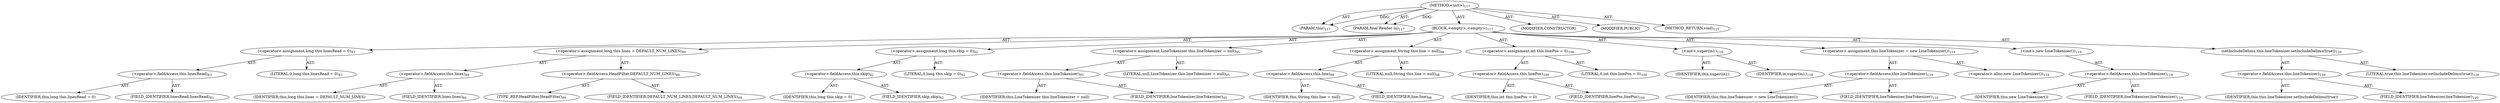 digraph "&lt;init&gt;" {  
"111669149697" [label = <(METHOD,&lt;init&gt;)<SUB>117</SUB>> ]
"115964116998" [label = <(PARAM,this)<SUB>117</SUB>> ]
"115964116999" [label = <(PARAM,final Reader in)<SUB>117</SUB>> ]
"25769803777" [label = <(BLOCK,&lt;empty&gt;,&lt;empty&gt;)<SUB>117</SUB>> ]
"30064771087" [label = <(&lt;operator&gt;.assignment,long this.linesRead = 0)<SUB>83</SUB>> ]
"30064771088" [label = <(&lt;operator&gt;.fieldAccess,this.linesRead)<SUB>83</SUB>> ]
"68719476754" [label = <(IDENTIFIER,this,long this.linesRead = 0)> ]
"55834574855" [label = <(FIELD_IDENTIFIER,linesRead,linesRead)<SUB>83</SUB>> ]
"90194313221" [label = <(LITERAL,0,long this.linesRead = 0)<SUB>83</SUB>> ]
"30064771089" [label = <(&lt;operator&gt;.assignment,long this.lines = DEFAULT_NUM_LINES)<SUB>89</SUB>> ]
"30064771090" [label = <(&lt;operator&gt;.fieldAccess,this.lines)<SUB>89</SUB>> ]
"68719476755" [label = <(IDENTIFIER,this,long this.lines = DEFAULT_NUM_LINES)> ]
"55834574856" [label = <(FIELD_IDENTIFIER,lines,lines)<SUB>89</SUB>> ]
"30064771091" [label = <(&lt;operator&gt;.fieldAccess,HeadFilter.DEFAULT_NUM_LINES)<SUB>89</SUB>> ]
"180388626433" [label = <(TYPE_REF,HeadFilter,HeadFilter)<SUB>89</SUB>> ]
"55834574857" [label = <(FIELD_IDENTIFIER,DEFAULT_NUM_LINES,DEFAULT_NUM_LINES)<SUB>89</SUB>> ]
"30064771092" [label = <(&lt;operator&gt;.assignment,long this.skip = 0)<SUB>92</SUB>> ]
"30064771093" [label = <(&lt;operator&gt;.fieldAccess,this.skip)<SUB>92</SUB>> ]
"68719476756" [label = <(IDENTIFIER,this,long this.skip = 0)> ]
"55834574858" [label = <(FIELD_IDENTIFIER,skip,skip)<SUB>92</SUB>> ]
"90194313222" [label = <(LITERAL,0,long this.skip = 0)<SUB>92</SUB>> ]
"30064771094" [label = <(&lt;operator&gt;.assignment,LineTokenizer this.lineTokenizer = null)<SUB>95</SUB>> ]
"30064771095" [label = <(&lt;operator&gt;.fieldAccess,this.lineTokenizer)<SUB>95</SUB>> ]
"68719476757" [label = <(IDENTIFIER,this,LineTokenizer this.lineTokenizer = null)> ]
"55834574859" [label = <(FIELD_IDENTIFIER,lineTokenizer,lineTokenizer)<SUB>95</SUB>> ]
"90194313223" [label = <(LITERAL,null,LineTokenizer this.lineTokenizer = null)<SUB>95</SUB>> ]
"30064771096" [label = <(&lt;operator&gt;.assignment,String this.line = null)<SUB>98</SUB>> ]
"30064771097" [label = <(&lt;operator&gt;.fieldAccess,this.line)<SUB>98</SUB>> ]
"68719476758" [label = <(IDENTIFIER,this,String this.line = null)> ]
"55834574860" [label = <(FIELD_IDENTIFIER,line,line)<SUB>98</SUB>> ]
"90194313224" [label = <(LITERAL,null,String this.line = null)<SUB>98</SUB>> ]
"30064771098" [label = <(&lt;operator&gt;.assignment,int this.linePos = 0)<SUB>100</SUB>> ]
"30064771099" [label = <(&lt;operator&gt;.fieldAccess,this.linePos)<SUB>100</SUB>> ]
"68719476759" [label = <(IDENTIFIER,this,int this.linePos = 0)> ]
"55834574861" [label = <(FIELD_IDENTIFIER,linePos,linePos)<SUB>100</SUB>> ]
"90194313225" [label = <(LITERAL,0,int this.linePos = 0)<SUB>100</SUB>> ]
"30064771073" [label = <(&lt;init&gt;,super(in);)<SUB>118</SUB>> ]
"68719476746" [label = <(IDENTIFIER,this,super(in);)> ]
"68719476747" [label = <(IDENTIFIER,in,super(in);)<SUB>118</SUB>> ]
"30064771100" [label = <(&lt;operator&gt;.assignment,this.lineTokenizer = new LineTokenizer())<SUB>119</SUB>> ]
"30064771101" [label = <(&lt;operator&gt;.fieldAccess,this.lineTokenizer)<SUB>119</SUB>> ]
"68719476760" [label = <(IDENTIFIER,this,this.lineTokenizer = new LineTokenizer())> ]
"55834574862" [label = <(FIELD_IDENTIFIER,lineTokenizer,lineTokenizer)<SUB>119</SUB>> ]
"30064771102" [label = <(&lt;operator&gt;.alloc,new LineTokenizer())<SUB>119</SUB>> ]
"30064771103" [label = <(&lt;init&gt;,new LineTokenizer())<SUB>119</SUB>> ]
"30064771104" [label = <(&lt;operator&gt;.fieldAccess,this.lineTokenizer)<SUB>119</SUB>> ]
"68719476761" [label = <(IDENTIFIER,this,new LineTokenizer())> ]
"55834574863" [label = <(FIELD_IDENTIFIER,lineTokenizer,lineTokenizer)<SUB>119</SUB>> ]
"30064771105" [label = <(setIncludeDelims,this.lineTokenizer.setIncludeDelims(true))<SUB>120</SUB>> ]
"30064771106" [label = <(&lt;operator&gt;.fieldAccess,this.lineTokenizer)<SUB>120</SUB>> ]
"68719476762" [label = <(IDENTIFIER,this,this.lineTokenizer.setIncludeDelims(true))> ]
"55834574864" [label = <(FIELD_IDENTIFIER,lineTokenizer,lineTokenizer)<SUB>120</SUB>> ]
"90194313226" [label = <(LITERAL,true,this.lineTokenizer.setIncludeDelims(true))<SUB>120</SUB>> ]
"133143986190" [label = <(MODIFIER,CONSTRUCTOR)> ]
"133143986191" [label = <(MODIFIER,PUBLIC)> ]
"128849018881" [label = <(METHOD_RETURN,void)<SUB>121</SUB>> ]
  "111669149697" -> "115964116998"  [ label = "AST: "] 
  "111669149697" -> "115964116999"  [ label = "AST: "] 
  "111669149697" -> "25769803777"  [ label = "AST: "] 
  "111669149697" -> "133143986190"  [ label = "AST: "] 
  "111669149697" -> "133143986191"  [ label = "AST: "] 
  "111669149697" -> "128849018881"  [ label = "AST: "] 
  "25769803777" -> "30064771087"  [ label = "AST: "] 
  "25769803777" -> "30064771089"  [ label = "AST: "] 
  "25769803777" -> "30064771092"  [ label = "AST: "] 
  "25769803777" -> "30064771094"  [ label = "AST: "] 
  "25769803777" -> "30064771096"  [ label = "AST: "] 
  "25769803777" -> "30064771098"  [ label = "AST: "] 
  "25769803777" -> "30064771073"  [ label = "AST: "] 
  "25769803777" -> "30064771100"  [ label = "AST: "] 
  "25769803777" -> "30064771103"  [ label = "AST: "] 
  "25769803777" -> "30064771105"  [ label = "AST: "] 
  "30064771087" -> "30064771088"  [ label = "AST: "] 
  "30064771087" -> "90194313221"  [ label = "AST: "] 
  "30064771088" -> "68719476754"  [ label = "AST: "] 
  "30064771088" -> "55834574855"  [ label = "AST: "] 
  "30064771089" -> "30064771090"  [ label = "AST: "] 
  "30064771089" -> "30064771091"  [ label = "AST: "] 
  "30064771090" -> "68719476755"  [ label = "AST: "] 
  "30064771090" -> "55834574856"  [ label = "AST: "] 
  "30064771091" -> "180388626433"  [ label = "AST: "] 
  "30064771091" -> "55834574857"  [ label = "AST: "] 
  "30064771092" -> "30064771093"  [ label = "AST: "] 
  "30064771092" -> "90194313222"  [ label = "AST: "] 
  "30064771093" -> "68719476756"  [ label = "AST: "] 
  "30064771093" -> "55834574858"  [ label = "AST: "] 
  "30064771094" -> "30064771095"  [ label = "AST: "] 
  "30064771094" -> "90194313223"  [ label = "AST: "] 
  "30064771095" -> "68719476757"  [ label = "AST: "] 
  "30064771095" -> "55834574859"  [ label = "AST: "] 
  "30064771096" -> "30064771097"  [ label = "AST: "] 
  "30064771096" -> "90194313224"  [ label = "AST: "] 
  "30064771097" -> "68719476758"  [ label = "AST: "] 
  "30064771097" -> "55834574860"  [ label = "AST: "] 
  "30064771098" -> "30064771099"  [ label = "AST: "] 
  "30064771098" -> "90194313225"  [ label = "AST: "] 
  "30064771099" -> "68719476759"  [ label = "AST: "] 
  "30064771099" -> "55834574861"  [ label = "AST: "] 
  "30064771073" -> "68719476746"  [ label = "AST: "] 
  "30064771073" -> "68719476747"  [ label = "AST: "] 
  "30064771100" -> "30064771101"  [ label = "AST: "] 
  "30064771100" -> "30064771102"  [ label = "AST: "] 
  "30064771101" -> "68719476760"  [ label = "AST: "] 
  "30064771101" -> "55834574862"  [ label = "AST: "] 
  "30064771103" -> "30064771104"  [ label = "AST: "] 
  "30064771104" -> "68719476761"  [ label = "AST: "] 
  "30064771104" -> "55834574863"  [ label = "AST: "] 
  "30064771105" -> "30064771106"  [ label = "AST: "] 
  "30064771105" -> "90194313226"  [ label = "AST: "] 
  "30064771106" -> "68719476762"  [ label = "AST: "] 
  "30064771106" -> "55834574864"  [ label = "AST: "] 
  "111669149697" -> "115964116998"  [ label = "DDG: "] 
  "111669149697" -> "115964116999"  [ label = "DDG: "] 
}
